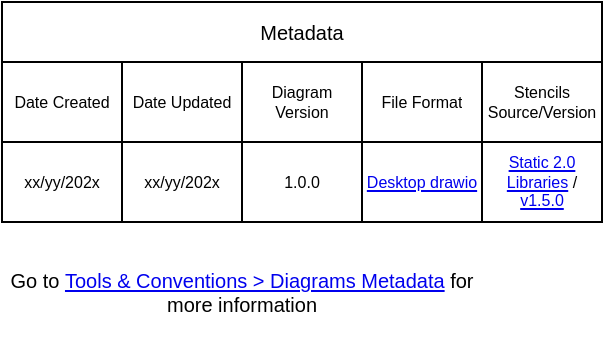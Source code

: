 <mxfile version="21.2.1" type="device" pages="2">
  <diagram id="n-x54qgWscSKkXu7yztT" name="Metadata">
    <mxGraphModel dx="801" dy="505" grid="1" gridSize="10" guides="1" tooltips="1" connect="1" arrows="1" fold="1" page="1" pageScale="1" pageWidth="800" pageHeight="800" math="0" shadow="0">
      <root>
        <mxCell id="0" />
        <mxCell id="1" parent="0" />
        <mxCell id="vtB3B4zhmJX2FN3hhUvI-1" value="Metadata" style="shape=table;startSize=30;container=1;collapsible=0;childLayout=tableLayout;fontSize=10;whiteSpace=wrap;" parent="1" vertex="1">
          <mxGeometry x="20" y="30" width="300" height="110" as="geometry" />
        </mxCell>
        <mxCell id="vtB3B4zhmJX2FN3hhUvI-2" value="" style="shape=tableRow;horizontal=0;startSize=0;swimlaneHead=0;swimlaneBody=0;strokeColor=inherit;top=0;left=0;bottom=0;right=0;collapsible=0;dropTarget=0;fillColor=none;points=[[0,0.5],[1,0.5]];portConstraint=eastwest;fontSize=8;" parent="vtB3B4zhmJX2FN3hhUvI-1" vertex="1">
          <mxGeometry y="30" width="300" height="40" as="geometry" />
        </mxCell>
        <mxCell id="vtB3B4zhmJX2FN3hhUvI-3" value="Date Created" style="shape=partialRectangle;html=1;whiteSpace=wrap;connectable=0;strokeColor=inherit;overflow=hidden;fillColor=none;top=0;left=0;bottom=0;right=0;pointerEvents=1;fontSize=8;" parent="vtB3B4zhmJX2FN3hhUvI-2" vertex="1">
          <mxGeometry width="60" height="40" as="geometry">
            <mxRectangle width="60" height="40" as="alternateBounds" />
          </mxGeometry>
        </mxCell>
        <mxCell id="vtB3B4zhmJX2FN3hhUvI-4" value="Date Updated" style="shape=partialRectangle;html=1;whiteSpace=wrap;connectable=0;strokeColor=inherit;overflow=hidden;fillColor=none;top=0;left=0;bottom=0;right=0;pointerEvents=1;fontSize=8;" parent="vtB3B4zhmJX2FN3hhUvI-2" vertex="1">
          <mxGeometry x="60" width="60" height="40" as="geometry">
            <mxRectangle width="60" height="40" as="alternateBounds" />
          </mxGeometry>
        </mxCell>
        <mxCell id="vtB3B4zhmJX2FN3hhUvI-5" value="Diagram Version" style="shape=partialRectangle;html=1;whiteSpace=wrap;connectable=0;strokeColor=inherit;overflow=hidden;fillColor=none;top=0;left=0;bottom=0;right=0;pointerEvents=1;fontSize=8;" parent="vtB3B4zhmJX2FN3hhUvI-2" vertex="1">
          <mxGeometry x="120" width="60" height="40" as="geometry">
            <mxRectangle width="60" height="40" as="alternateBounds" />
          </mxGeometry>
        </mxCell>
        <mxCell id="vtB3B4zhmJX2FN3hhUvI-6" value="File Format" style="shape=partialRectangle;html=1;whiteSpace=wrap;connectable=0;strokeColor=inherit;overflow=hidden;fillColor=none;top=0;left=0;bottom=0;right=0;pointerEvents=1;fontSize=8;" parent="vtB3B4zhmJX2FN3hhUvI-2" vertex="1">
          <mxGeometry x="180" width="60" height="40" as="geometry">
            <mxRectangle width="60" height="40" as="alternateBounds" />
          </mxGeometry>
        </mxCell>
        <mxCell id="vtB3B4zhmJX2FN3hhUvI-7" value="Stencils Source/Version" style="shape=partialRectangle;html=1;whiteSpace=wrap;connectable=0;strokeColor=inherit;overflow=hidden;fillColor=none;top=0;left=0;bottom=0;right=0;pointerEvents=1;fontSize=8;" parent="vtB3B4zhmJX2FN3hhUvI-2" vertex="1">
          <mxGeometry x="240" width="60" height="40" as="geometry">
            <mxRectangle width="60" height="40" as="alternateBounds" />
          </mxGeometry>
        </mxCell>
        <mxCell id="vtB3B4zhmJX2FN3hhUvI-8" style="shape=tableRow;horizontal=0;startSize=0;swimlaneHead=0;swimlaneBody=0;strokeColor=inherit;top=0;left=0;bottom=0;right=0;collapsible=0;dropTarget=0;fillColor=none;points=[[0,0.5],[1,0.5]];portConstraint=eastwest;fontSize=8;" parent="vtB3B4zhmJX2FN3hhUvI-1" vertex="1">
          <mxGeometry y="70" width="300" height="40" as="geometry" />
        </mxCell>
        <mxCell id="vtB3B4zhmJX2FN3hhUvI-9" value="xx/yy/202x" style="shape=partialRectangle;html=1;whiteSpace=wrap;connectable=0;strokeColor=inherit;overflow=hidden;fillColor=none;top=0;left=0;bottom=0;right=0;pointerEvents=1;fontSize=8;" parent="vtB3B4zhmJX2FN3hhUvI-8" vertex="1">
          <mxGeometry width="60" height="40" as="geometry">
            <mxRectangle width="60" height="40" as="alternateBounds" />
          </mxGeometry>
        </mxCell>
        <mxCell id="vtB3B4zhmJX2FN3hhUvI-10" value="xx/yy/202x" style="shape=partialRectangle;html=1;whiteSpace=wrap;connectable=0;strokeColor=inherit;overflow=hidden;fillColor=none;top=0;left=0;bottom=0;right=0;pointerEvents=1;fontSize=8;" parent="vtB3B4zhmJX2FN3hhUvI-8" vertex="1">
          <mxGeometry x="60" width="60" height="40" as="geometry">
            <mxRectangle width="60" height="40" as="alternateBounds" />
          </mxGeometry>
        </mxCell>
        <mxCell id="vtB3B4zhmJX2FN3hhUvI-11" value="1.0.0" style="shape=partialRectangle;html=1;whiteSpace=wrap;connectable=0;strokeColor=inherit;overflow=hidden;fillColor=none;top=0;left=0;bottom=0;right=0;pointerEvents=1;fontSize=8;" parent="vtB3B4zhmJX2FN3hhUvI-8" vertex="1">
          <mxGeometry x="120" width="60" height="40" as="geometry">
            <mxRectangle width="60" height="40" as="alternateBounds" />
          </mxGeometry>
        </mxCell>
        <mxCell id="vtB3B4zhmJX2FN3hhUvI-12" value="&lt;a href=&quot;https://github.com/jgraph/drawio-desktop/releases&quot; style=&quot;font-size: 8px;&quot;&gt;Desktop drawio&lt;/a&gt;" style="shape=partialRectangle;html=1;whiteSpace=wrap;connectable=0;strokeColor=inherit;overflow=hidden;fillColor=none;top=0;left=0;bottom=0;right=0;pointerEvents=1;fontSize=8;" parent="vtB3B4zhmJX2FN3hhUvI-8" vertex="1">
          <mxGeometry x="180" width="60" height="40" as="geometry">
            <mxRectangle width="60" height="40" as="alternateBounds" />
          </mxGeometry>
        </mxCell>
        <mxCell id="vtB3B4zhmJX2FN3hhUvI-13" value="&lt;a href=&quot;https://github.ibm.com/ibmcloud/ibm-cloud-stencils#compatible-with-drawio-application&quot;&gt;Static 2.0 Libraries&lt;/a&gt;&amp;nbsp;/&lt;a href=&quot;https://github.ibm.com/ibmcloud/ibm-cloud-stencils/releases/tag/v1.5.0&quot;&gt; v1.5.0&lt;/a&gt;" style="shape=partialRectangle;html=1;whiteSpace=wrap;connectable=0;strokeColor=inherit;overflow=hidden;fillColor=none;top=0;left=0;bottom=0;right=0;pointerEvents=1;fontSize=8;" parent="vtB3B4zhmJX2FN3hhUvI-8" vertex="1">
          <mxGeometry x="240" width="60" height="40" as="geometry">
            <mxRectangle width="60" height="40" as="alternateBounds" />
          </mxGeometry>
        </mxCell>
        <mxCell id="KF8cAYF_pw24E9G2iWH9-2" value="&lt;font style=&quot;font-size: 10px;&quot;&gt;Go to&amp;nbsp;&lt;span style=&quot;background-color: initial;&quot;&gt;&lt;a href=&quot;https://github.ibm.com/ibmcloud/ibm-cloud-stencils#tools--conventions&quot;&gt;Tools &amp;amp; Conventions &amp;gt; Diagrams Metadata&lt;/a&gt;&amp;nbsp;for more information&lt;/span&gt;&lt;br&gt;&lt;/font&gt;" style="text;html=1;strokeColor=none;fillColor=none;align=center;verticalAlign=middle;whiteSpace=wrap;rounded=0;fontSize=10;" parent="1" vertex="1">
          <mxGeometry x="20" y="150" width="240" height="50" as="geometry" />
        </mxCell>
      </root>
    </mxGraphModel>
  </diagram>
  <diagram id="Sw7m3gH3_86LmOvQ2xe0" name="Diagram">
    <mxGraphModel dx="1242" dy="1582" grid="1" gridSize="10" guides="1" tooltips="1" connect="1" arrows="1" fold="1" page="1" pageScale="1" pageWidth="800" pageHeight="800" math="0" shadow="0">
      <root>
        <mxCell id="0" />
        <mxCell id="1" parent="0" />
        <mxCell id="GHIQly3u0VGrO4A0WHNo-2" value="Metadata" parent="0" />
        <mxCell id="GHIQly3u0VGrO4A0WHNo-1" value="&lt;font style=&quot;font-size: 16px;&quot;&gt;See &lt;i&gt;&lt;b&gt;Metadata&lt;/b&gt;&lt;/i&gt; tab for more details about the format and source material of this diagram. To hide this, go to &lt;b&gt;&lt;i&gt;View, Layers&lt;/i&gt; &lt;/b&gt;and un-check &lt;b&gt;&lt;i&gt;Metadata Instructions&lt;/i&gt;&lt;/b&gt;&lt;/font&gt;" style="shape=note;whiteSpace=wrap;html=1;backgroundOutline=1;fontColor=#000000;darkOpacity=0.05;fillColor=#FFF9B2;strokeColor=none;fillStyle=solid;direction=west;gradientDirection=north;gradientColor=#FFF2A1;shadow=1;size=20;pointerEvents=1;fontSize=10;" parent="GHIQly3u0VGrO4A0WHNo-2" vertex="1">
          <mxGeometry x="280" y="-470" width="240" height="190" as="geometry" />
        </mxCell>
      </root>
    </mxGraphModel>
  </diagram>
</mxfile>

